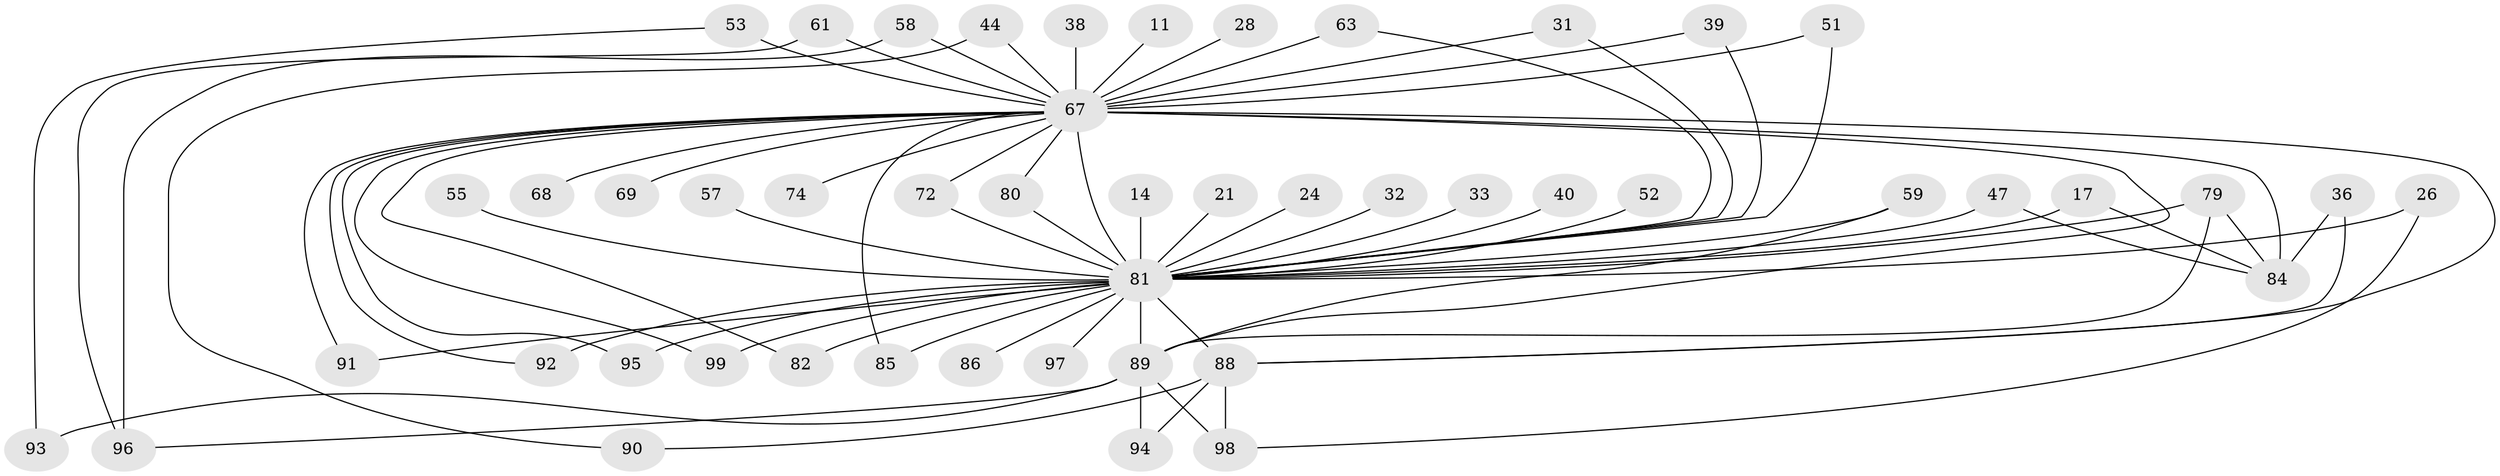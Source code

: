// original degree distribution, {11: 0.020202020202020204, 20: 0.010101010101010102, 22: 0.010101010101010102, 23: 0.020202020202020204, 15: 0.010101010101010102, 25: 0.010101010101010102, 24: 0.010101010101010102, 21: 0.010101010101010102, 19: 0.010101010101010102, 2: 0.5757575757575758, 8: 0.010101010101010102, 5: 0.010101010101010102, 3: 0.1919191919191919, 4: 0.08080808080808081, 7: 0.010101010101010102, 9: 0.010101010101010102}
// Generated by graph-tools (version 1.1) at 2025/43/03/09/25 04:43:18]
// undirected, 49 vertices, 75 edges
graph export_dot {
graph [start="1"]
  node [color=gray90,style=filled];
  11;
  14;
  17;
  21;
  24;
  26;
  28;
  31 [super="+19"];
  32;
  33;
  36;
  38;
  39;
  40;
  44;
  47;
  51;
  52;
  53;
  55;
  57;
  58;
  59;
  61;
  63;
  67 [super="+10"];
  68;
  69;
  72 [super="+60"];
  74;
  79 [super="+48+18"];
  80;
  81 [super="+35+49+43+37+73+78+62+9"];
  82 [super="+22"];
  84 [super="+77"];
  85 [super="+64"];
  86;
  88 [super="+75+76"];
  89 [super="+71+50+87+5+70"];
  90;
  91;
  92 [super="+27"];
  93;
  94;
  95 [super="+45"];
  96 [super="+65"];
  97 [super="+25+83"];
  98 [super="+56"];
  99;
  11 -- 67 [weight=2];
  14 -- 81 [weight=2];
  17 -- 84;
  17 -- 81;
  21 -- 81 [weight=2];
  24 -- 81 [weight=2];
  26 -- 98;
  26 -- 81 [weight=3];
  28 -- 67 [weight=2];
  31 -- 81 [weight=2];
  31 -- 67 [weight=2];
  32 -- 81;
  33 -- 81 [weight=2];
  36 -- 84;
  36 -- 88;
  38 -- 67 [weight=2];
  39 -- 81;
  39 -- 67;
  40 -- 81 [weight=2];
  44 -- 90;
  44 -- 67 [weight=2];
  47 -- 84;
  47 -- 81;
  51 -- 81;
  51 -- 67;
  52 -- 81 [weight=2];
  53 -- 93;
  53 -- 67 [weight=2];
  55 -- 81 [weight=2];
  57 -- 81 [weight=2];
  58 -- 96;
  58 -- 67 [weight=2];
  59 -- 81;
  59 -- 89;
  61 -- 96;
  61 -- 67 [weight=2];
  63 -- 81;
  63 -- 67;
  67 -- 81 [weight=21];
  67 -- 68 [weight=2];
  67 -- 69 [weight=2];
  67 -- 72;
  67 -- 74 [weight=2];
  67 -- 80;
  67 -- 82 [weight=2];
  67 -- 84 [weight=4];
  67 -- 85 [weight=2];
  67 -- 88 [weight=2];
  67 -- 91;
  67 -- 92;
  67 -- 95;
  67 -- 99;
  67 -- 89 [weight=10];
  72 -- 81 [weight=2];
  79 -- 81 [weight=2];
  79 -- 89;
  79 -- 84;
  80 -- 81;
  81 -- 89 [weight=17];
  81 -- 88 [weight=9];
  81 -- 82 [weight=3];
  81 -- 85;
  81 -- 86 [weight=2];
  81 -- 91;
  81 -- 92 [weight=2];
  81 -- 95 [weight=2];
  81 -- 97 [weight=4];
  81 -- 99;
  88 -- 98;
  88 -- 94;
  88 -- 90;
  89 -- 98;
  89 -- 93;
  89 -- 96;
  89 -- 94;
}
